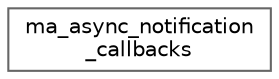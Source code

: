 digraph "Graphical Class Hierarchy"
{
 // LATEX_PDF_SIZE
  bgcolor="transparent";
  edge [fontname=Helvetica,fontsize=10,labelfontname=Helvetica,labelfontsize=10];
  node [fontname=Helvetica,fontsize=10,shape=box,height=0.2,width=0.4];
  rankdir="LR";
  Node0 [id="Node000000",label="ma_async_notification\l_callbacks",height=0.2,width=0.4,color="grey40", fillcolor="white", style="filled",URL="$structma__async__notification__callbacks.html",tooltip=" "];
}
